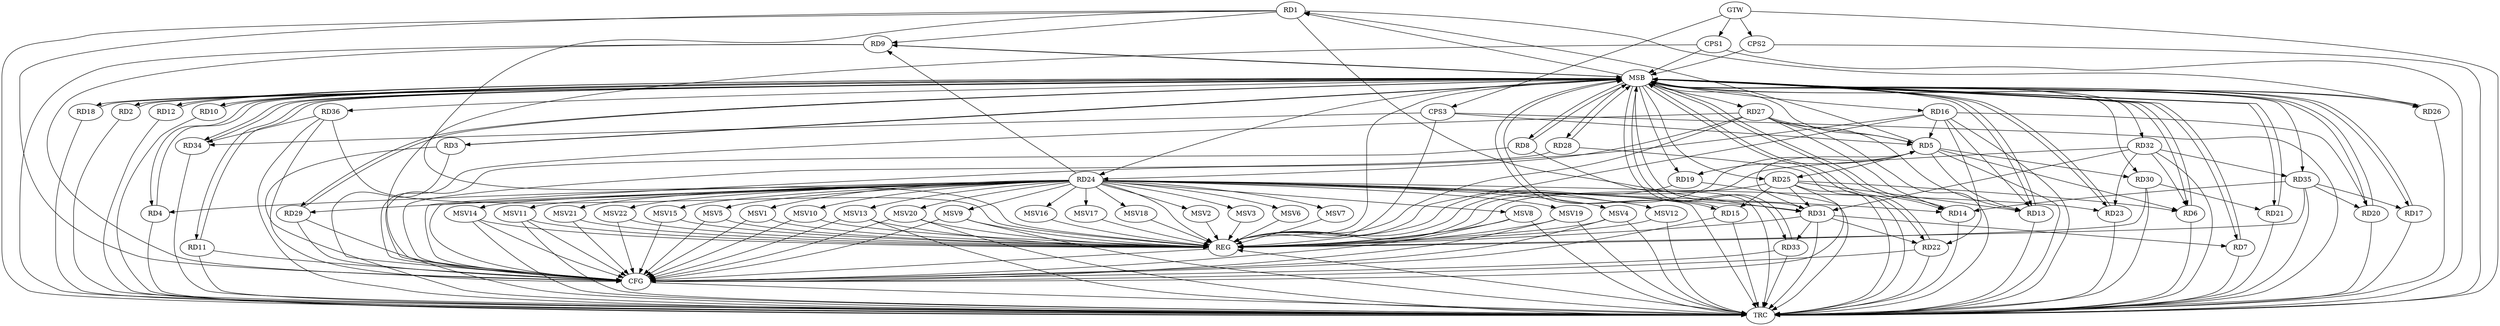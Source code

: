 strict digraph G {
  RD1 [ label="RD1" ];
  RD2 [ label="RD2" ];
  RD3 [ label="RD3" ];
  RD4 [ label="RD4" ];
  RD5 [ label="RD5" ];
  RD6 [ label="RD6" ];
  RD7 [ label="RD7" ];
  RD8 [ label="RD8" ];
  RD9 [ label="RD9" ];
  RD10 [ label="RD10" ];
  RD11 [ label="RD11" ];
  RD12 [ label="RD12" ];
  RD13 [ label="RD13" ];
  RD14 [ label="RD14" ];
  RD15 [ label="RD15" ];
  RD16 [ label="RD16" ];
  RD17 [ label="RD17" ];
  RD18 [ label="RD18" ];
  RD19 [ label="RD19" ];
  RD20 [ label="RD20" ];
  RD21 [ label="RD21" ];
  RD22 [ label="RD22" ];
  RD23 [ label="RD23" ];
  RD24 [ label="RD24" ];
  RD25 [ label="RD25" ];
  RD26 [ label="RD26" ];
  RD27 [ label="RD27" ];
  RD28 [ label="RD28" ];
  RD29 [ label="RD29" ];
  RD30 [ label="RD30" ];
  RD31 [ label="RD31" ];
  RD32 [ label="RD32" ];
  RD33 [ label="RD33" ];
  RD34 [ label="RD34" ];
  RD35 [ label="RD35" ];
  RD36 [ label="RD36" ];
  CPS1 [ label="CPS1" ];
  CPS2 [ label="CPS2" ];
  CPS3 [ label="CPS3" ];
  GTW [ label="GTW" ];
  REG [ label="REG" ];
  MSB [ label="MSB" ];
  CFG [ label="CFG" ];
  TRC [ label="TRC" ];
  MSV1 [ label="MSV1" ];
  MSV2 [ label="MSV2" ];
  MSV3 [ label="MSV3" ];
  MSV4 [ label="MSV4" ];
  MSV5 [ label="MSV5" ];
  MSV6 [ label="MSV6" ];
  MSV7 [ label="MSV7" ];
  MSV8 [ label="MSV8" ];
  MSV9 [ label="MSV9" ];
  MSV10 [ label="MSV10" ];
  MSV11 [ label="MSV11" ];
  MSV12 [ label="MSV12" ];
  MSV13 [ label="MSV13" ];
  MSV14 [ label="MSV14" ];
  MSV15 [ label="MSV15" ];
  MSV16 [ label="MSV16" ];
  MSV17 [ label="MSV17" ];
  MSV18 [ label="MSV18" ];
  MSV19 [ label="MSV19" ];
  MSV20 [ label="MSV20" ];
  MSV21 [ label="MSV21" ];
  MSV22 [ label="MSV22" ];
  RD5 -> RD1;
  RD1 -> RD9;
  RD1 -> RD26;
  RD1 -> RD31;
  RD24 -> RD4;
  RD5 -> RD6;
  RD5 -> RD13;
  RD16 -> RD5;
  RD5 -> RD19;
  RD5 -> RD25;
  RD27 -> RD5;
  RD5 -> RD30;
  RD31 -> RD5;
  RD25 -> RD6;
  RD32 -> RD6;
  RD31 -> RD7;
  RD24 -> RD9;
  RD16 -> RD13;
  RD25 -> RD13;
  RD27 -> RD13;
  RD24 -> RD14;
  RD27 -> RD14;
  RD35 -> RD14;
  RD25 -> RD15;
  RD16 -> RD20;
  RD16 -> RD22;
  RD35 -> RD17;
  RD35 -> RD20;
  RD30 -> RD21;
  RD31 -> RD22;
  RD24 -> RD23;
  RD32 -> RD23;
  RD27 -> RD24;
  RD24 -> RD29;
  RD24 -> RD31;
  RD25 -> RD31;
  RD32 -> RD31;
  RD31 -> RD33;
  RD32 -> RD35;
  RD36 -> RD34;
  CPS3 -> RD34;
  CPS3 -> RD5;
  GTW -> CPS1;
  GTW -> CPS2;
  GTW -> CPS3;
  RD1 -> REG;
  RD5 -> REG;
  RD16 -> REG;
  RD19 -> REG;
  RD24 -> REG;
  RD25 -> REG;
  RD27 -> REG;
  RD30 -> REG;
  RD31 -> REG;
  RD32 -> REG;
  RD35 -> REG;
  RD36 -> REG;
  CPS3 -> REG;
  RD2 -> MSB;
  MSB -> RD5;
  MSB -> RD15;
  MSB -> RD17;
  MSB -> RD28;
  MSB -> RD34;
  MSB -> REG;
  RD3 -> MSB;
  MSB -> RD2;
  MSB -> RD7;
  MSB -> RD14;
  MSB -> RD20;
  MSB -> RD25;
  RD4 -> MSB;
  MSB -> RD1;
  MSB -> RD23;
  MSB -> RD35;
  RD6 -> MSB;
  MSB -> RD19;
  MSB -> RD26;
  MSB -> RD30;
  MSB -> RD33;
  RD7 -> MSB;
  MSB -> RD12;
  RD8 -> MSB;
  MSB -> RD21;
  MSB -> RD22;
  RD9 -> MSB;
  MSB -> RD32;
  RD10 -> MSB;
  MSB -> RD3;
  MSB -> RD13;
  MSB -> RD18;
  MSB -> RD29;
  RD11 -> MSB;
  MSB -> RD4;
  RD12 -> MSB;
  MSB -> RD8;
  MSB -> RD9;
  RD13 -> MSB;
  MSB -> RD24;
  RD14 -> MSB;
  MSB -> RD16;
  RD15 -> MSB;
  MSB -> RD11;
  MSB -> RD36;
  RD17 -> MSB;
  RD18 -> MSB;
  RD20 -> MSB;
  MSB -> RD10;
  MSB -> RD31;
  RD21 -> MSB;
  MSB -> RD27;
  RD22 -> MSB;
  RD23 -> MSB;
  RD26 -> MSB;
  RD28 -> MSB;
  RD29 -> MSB;
  RD33 -> MSB;
  MSB -> RD6;
  RD34 -> MSB;
  CPS1 -> MSB;
  CPS2 -> MSB;
  RD1 -> CFG;
  RD8 -> CFG;
  RD11 -> CFG;
  RD25 -> CFG;
  RD9 -> CFG;
  RD16 -> CFG;
  CPS1 -> CFG;
  RD33 -> CFG;
  RD28 -> CFG;
  RD27 -> CFG;
  RD24 -> CFG;
  RD15 -> CFG;
  RD22 -> CFG;
  RD29 -> CFG;
  RD36 -> CFG;
  RD3 -> CFG;
  REG -> CFG;
  RD1 -> TRC;
  RD2 -> TRC;
  RD3 -> TRC;
  RD4 -> TRC;
  RD5 -> TRC;
  RD6 -> TRC;
  RD7 -> TRC;
  RD8 -> TRC;
  RD9 -> TRC;
  RD10 -> TRC;
  RD11 -> TRC;
  RD12 -> TRC;
  RD13 -> TRC;
  RD14 -> TRC;
  RD15 -> TRC;
  RD16 -> TRC;
  RD17 -> TRC;
  RD18 -> TRC;
  RD19 -> TRC;
  RD20 -> TRC;
  RD21 -> TRC;
  RD22 -> TRC;
  RD23 -> TRC;
  RD24 -> TRC;
  RD25 -> TRC;
  RD26 -> TRC;
  RD27 -> TRC;
  RD28 -> TRC;
  RD29 -> TRC;
  RD30 -> TRC;
  RD31 -> TRC;
  RD32 -> TRC;
  RD33 -> TRC;
  RD34 -> TRC;
  RD35 -> TRC;
  RD36 -> TRC;
  CPS1 -> TRC;
  CPS2 -> TRC;
  CPS3 -> TRC;
  GTW -> TRC;
  CFG -> TRC;
  TRC -> REG;
  RD24 -> MSV1;
  MSV1 -> REG;
  MSV1 -> CFG;
  RD24 -> MSV2;
  RD24 -> MSV3;
  RD24 -> MSV4;
  RD24 -> MSV5;
  RD24 -> MSV6;
  MSV2 -> REG;
  MSV3 -> REG;
  MSV4 -> REG;
  MSV4 -> TRC;
  MSV4 -> CFG;
  MSV5 -> REG;
  MSV5 -> CFG;
  MSV6 -> REG;
  RD24 -> MSV7;
  RD24 -> MSV8;
  RD24 -> MSV9;
  MSV7 -> REG;
  MSV8 -> REG;
  MSV8 -> TRC;
  MSV8 -> CFG;
  MSV9 -> REG;
  MSV9 -> TRC;
  MSV9 -> CFG;
  RD24 -> MSV10;
  RD24 -> MSV11;
  MSV10 -> REG;
  MSV10 -> CFG;
  MSV11 -> REG;
  MSV11 -> TRC;
  MSV11 -> CFG;
  RD24 -> MSV12;
  MSV12 -> REG;
  MSV12 -> TRC;
  RD24 -> MSV13;
  RD24 -> MSV14;
  MSV13 -> REG;
  MSV13 -> TRC;
  MSV13 -> CFG;
  MSV14 -> REG;
  MSV14 -> TRC;
  MSV14 -> CFG;
  RD24 -> MSV15;
  RD24 -> MSV16;
  MSV15 -> REG;
  MSV15 -> CFG;
  MSV16 -> REG;
  RD24 -> MSV17;
  MSV17 -> REG;
  RD24 -> MSV18;
  MSV18 -> REG;
  RD24 -> MSV19;
  RD24 -> MSV20;
  RD24 -> MSV21;
  RD24 -> MSV22;
  MSV19 -> REG;
  MSV19 -> TRC;
  MSV19 -> CFG;
  MSV20 -> REG;
  MSV20 -> TRC;
  MSV20 -> CFG;
  MSV21 -> REG;
  MSV21 -> CFG;
  MSV22 -> REG;
  MSV22 -> CFG;
}
